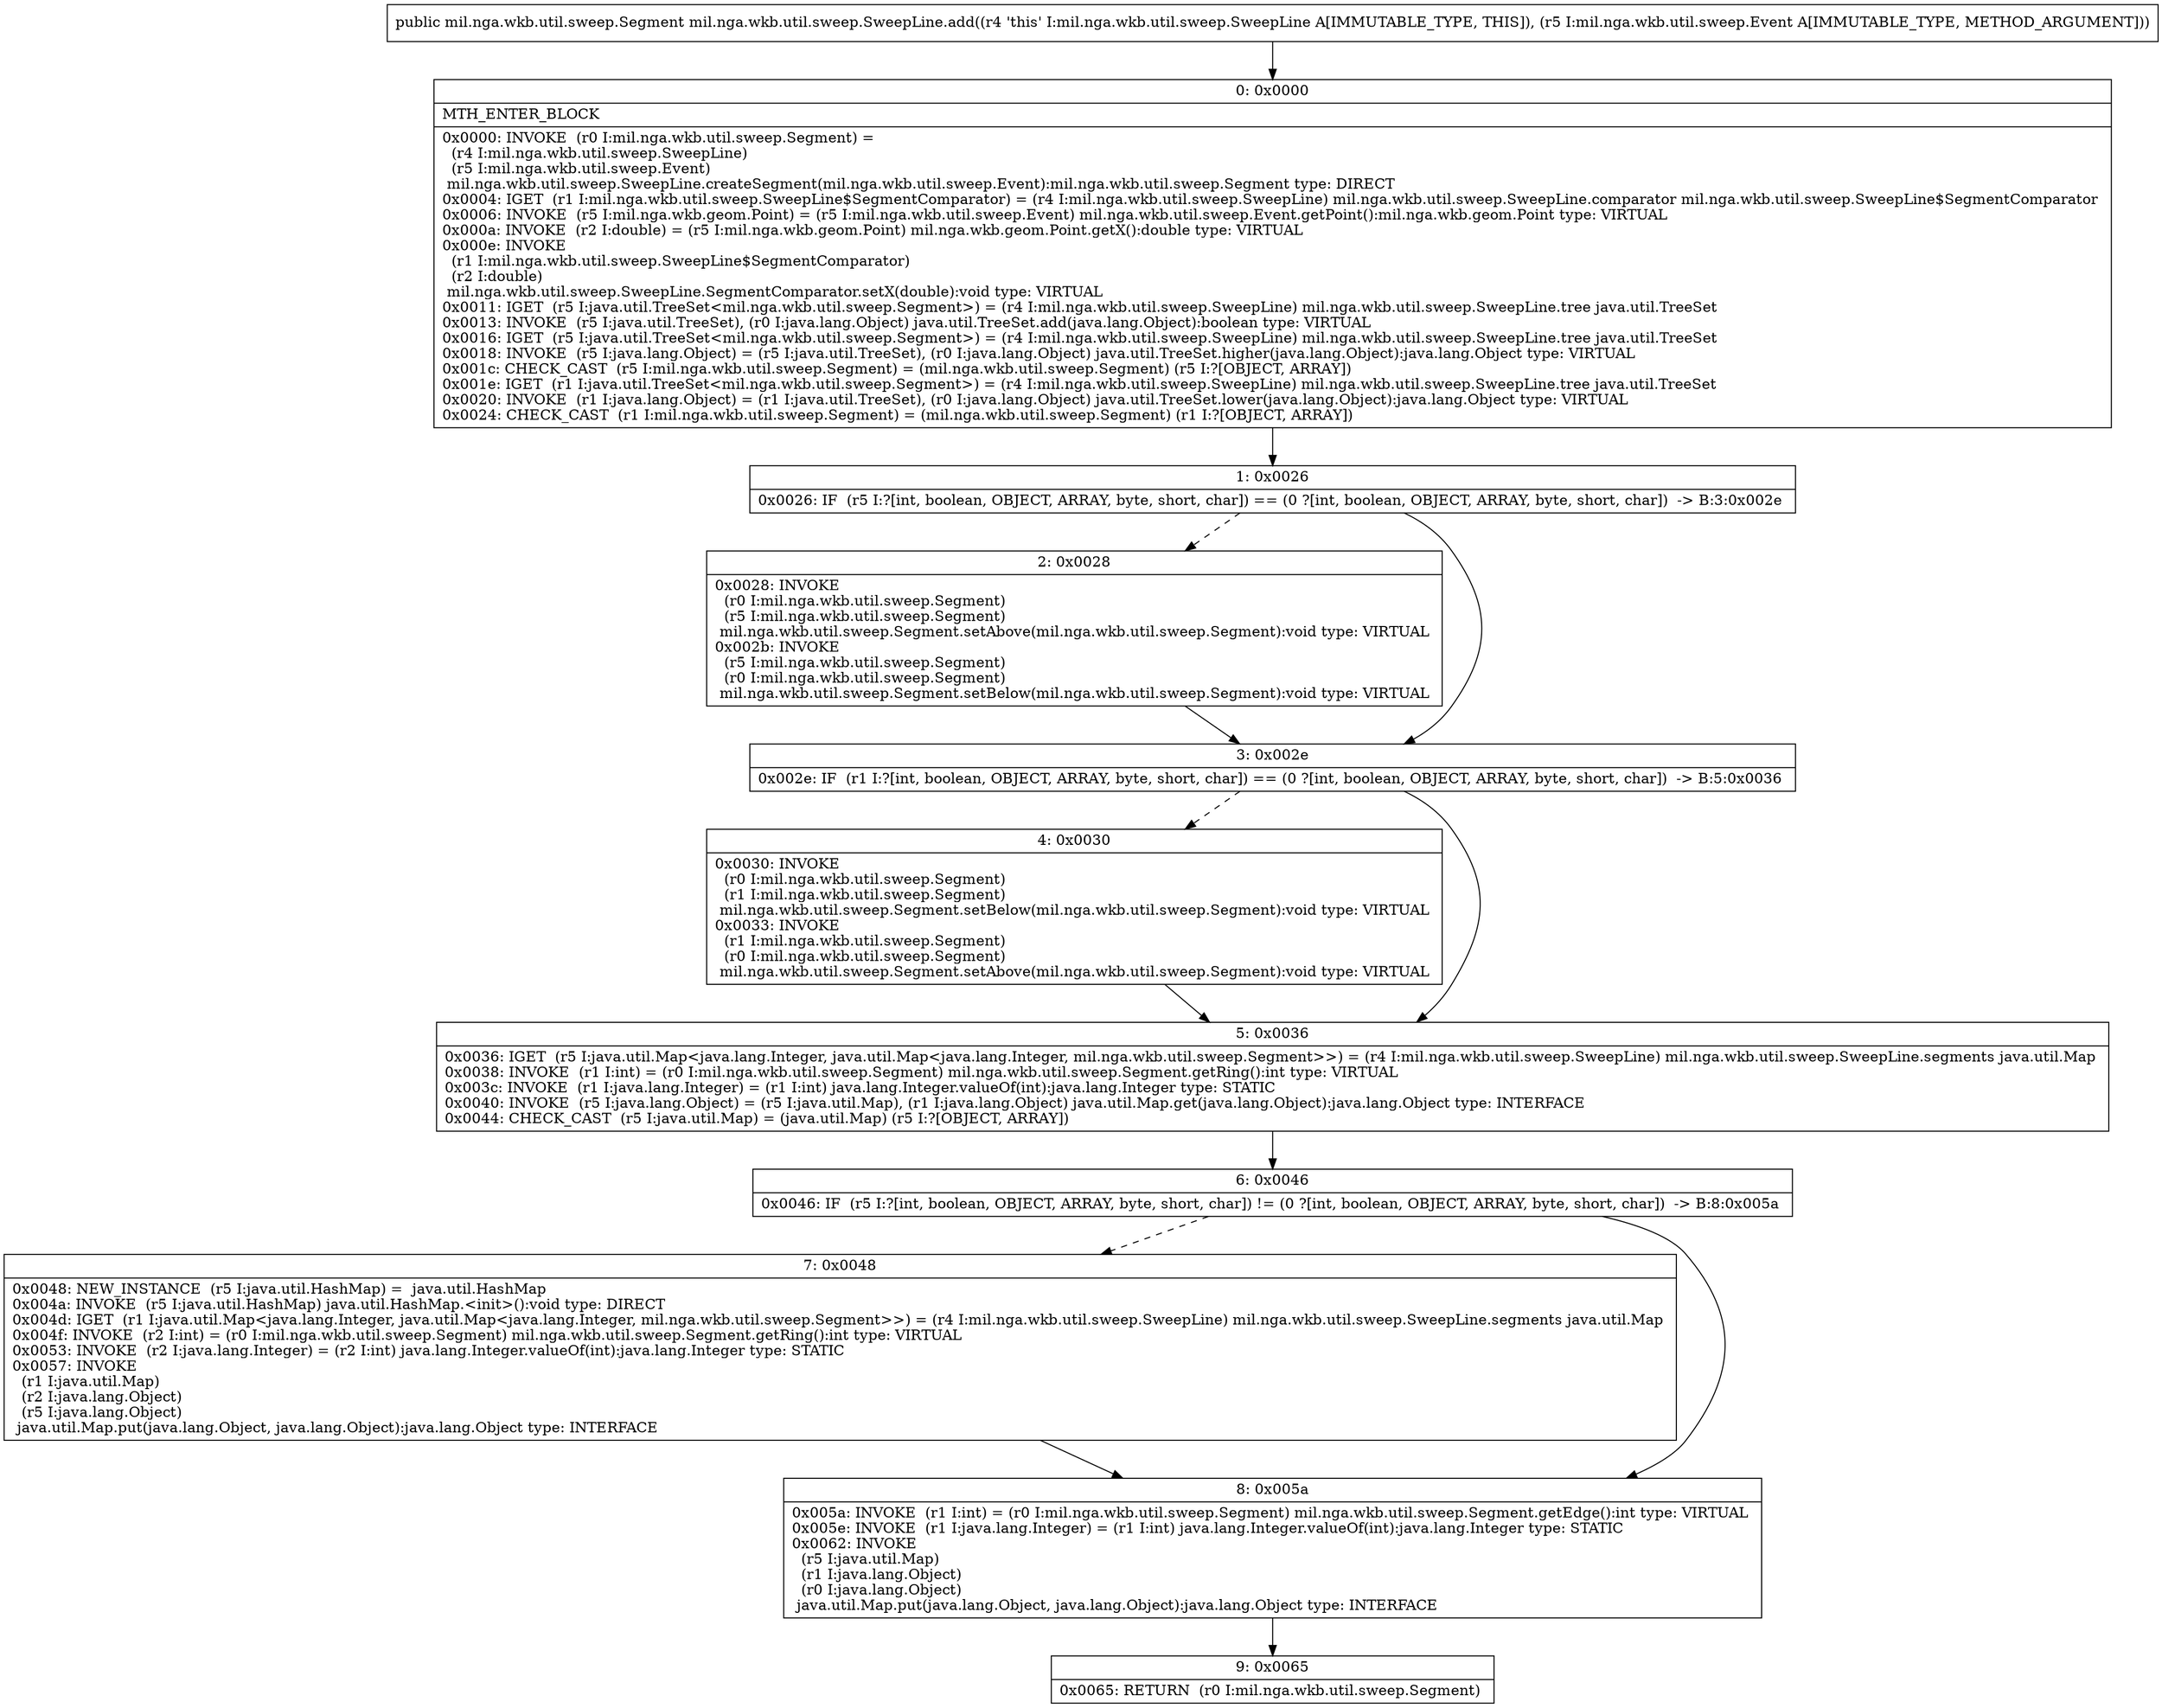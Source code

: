 digraph "CFG formil.nga.wkb.util.sweep.SweepLine.add(Lmil\/nga\/wkb\/util\/sweep\/Event;)Lmil\/nga\/wkb\/util\/sweep\/Segment;" {
Node_0 [shape=record,label="{0\:\ 0x0000|MTH_ENTER_BLOCK\l|0x0000: INVOKE  (r0 I:mil.nga.wkb.util.sweep.Segment) = \l  (r4 I:mil.nga.wkb.util.sweep.SweepLine)\l  (r5 I:mil.nga.wkb.util.sweep.Event)\l mil.nga.wkb.util.sweep.SweepLine.createSegment(mil.nga.wkb.util.sweep.Event):mil.nga.wkb.util.sweep.Segment type: DIRECT \l0x0004: IGET  (r1 I:mil.nga.wkb.util.sweep.SweepLine$SegmentComparator) = (r4 I:mil.nga.wkb.util.sweep.SweepLine) mil.nga.wkb.util.sweep.SweepLine.comparator mil.nga.wkb.util.sweep.SweepLine$SegmentComparator \l0x0006: INVOKE  (r5 I:mil.nga.wkb.geom.Point) = (r5 I:mil.nga.wkb.util.sweep.Event) mil.nga.wkb.util.sweep.Event.getPoint():mil.nga.wkb.geom.Point type: VIRTUAL \l0x000a: INVOKE  (r2 I:double) = (r5 I:mil.nga.wkb.geom.Point) mil.nga.wkb.geom.Point.getX():double type: VIRTUAL \l0x000e: INVOKE  \l  (r1 I:mil.nga.wkb.util.sweep.SweepLine$SegmentComparator)\l  (r2 I:double)\l mil.nga.wkb.util.sweep.SweepLine.SegmentComparator.setX(double):void type: VIRTUAL \l0x0011: IGET  (r5 I:java.util.TreeSet\<mil.nga.wkb.util.sweep.Segment\>) = (r4 I:mil.nga.wkb.util.sweep.SweepLine) mil.nga.wkb.util.sweep.SweepLine.tree java.util.TreeSet \l0x0013: INVOKE  (r5 I:java.util.TreeSet), (r0 I:java.lang.Object) java.util.TreeSet.add(java.lang.Object):boolean type: VIRTUAL \l0x0016: IGET  (r5 I:java.util.TreeSet\<mil.nga.wkb.util.sweep.Segment\>) = (r4 I:mil.nga.wkb.util.sweep.SweepLine) mil.nga.wkb.util.sweep.SweepLine.tree java.util.TreeSet \l0x0018: INVOKE  (r5 I:java.lang.Object) = (r5 I:java.util.TreeSet), (r0 I:java.lang.Object) java.util.TreeSet.higher(java.lang.Object):java.lang.Object type: VIRTUAL \l0x001c: CHECK_CAST  (r5 I:mil.nga.wkb.util.sweep.Segment) = (mil.nga.wkb.util.sweep.Segment) (r5 I:?[OBJECT, ARRAY]) \l0x001e: IGET  (r1 I:java.util.TreeSet\<mil.nga.wkb.util.sweep.Segment\>) = (r4 I:mil.nga.wkb.util.sweep.SweepLine) mil.nga.wkb.util.sweep.SweepLine.tree java.util.TreeSet \l0x0020: INVOKE  (r1 I:java.lang.Object) = (r1 I:java.util.TreeSet), (r0 I:java.lang.Object) java.util.TreeSet.lower(java.lang.Object):java.lang.Object type: VIRTUAL \l0x0024: CHECK_CAST  (r1 I:mil.nga.wkb.util.sweep.Segment) = (mil.nga.wkb.util.sweep.Segment) (r1 I:?[OBJECT, ARRAY]) \l}"];
Node_1 [shape=record,label="{1\:\ 0x0026|0x0026: IF  (r5 I:?[int, boolean, OBJECT, ARRAY, byte, short, char]) == (0 ?[int, boolean, OBJECT, ARRAY, byte, short, char])  \-\> B:3:0x002e \l}"];
Node_2 [shape=record,label="{2\:\ 0x0028|0x0028: INVOKE  \l  (r0 I:mil.nga.wkb.util.sweep.Segment)\l  (r5 I:mil.nga.wkb.util.sweep.Segment)\l mil.nga.wkb.util.sweep.Segment.setAbove(mil.nga.wkb.util.sweep.Segment):void type: VIRTUAL \l0x002b: INVOKE  \l  (r5 I:mil.nga.wkb.util.sweep.Segment)\l  (r0 I:mil.nga.wkb.util.sweep.Segment)\l mil.nga.wkb.util.sweep.Segment.setBelow(mil.nga.wkb.util.sweep.Segment):void type: VIRTUAL \l}"];
Node_3 [shape=record,label="{3\:\ 0x002e|0x002e: IF  (r1 I:?[int, boolean, OBJECT, ARRAY, byte, short, char]) == (0 ?[int, boolean, OBJECT, ARRAY, byte, short, char])  \-\> B:5:0x0036 \l}"];
Node_4 [shape=record,label="{4\:\ 0x0030|0x0030: INVOKE  \l  (r0 I:mil.nga.wkb.util.sweep.Segment)\l  (r1 I:mil.nga.wkb.util.sweep.Segment)\l mil.nga.wkb.util.sweep.Segment.setBelow(mil.nga.wkb.util.sweep.Segment):void type: VIRTUAL \l0x0033: INVOKE  \l  (r1 I:mil.nga.wkb.util.sweep.Segment)\l  (r0 I:mil.nga.wkb.util.sweep.Segment)\l mil.nga.wkb.util.sweep.Segment.setAbove(mil.nga.wkb.util.sweep.Segment):void type: VIRTUAL \l}"];
Node_5 [shape=record,label="{5\:\ 0x0036|0x0036: IGET  (r5 I:java.util.Map\<java.lang.Integer, java.util.Map\<java.lang.Integer, mil.nga.wkb.util.sweep.Segment\>\>) = (r4 I:mil.nga.wkb.util.sweep.SweepLine) mil.nga.wkb.util.sweep.SweepLine.segments java.util.Map \l0x0038: INVOKE  (r1 I:int) = (r0 I:mil.nga.wkb.util.sweep.Segment) mil.nga.wkb.util.sweep.Segment.getRing():int type: VIRTUAL \l0x003c: INVOKE  (r1 I:java.lang.Integer) = (r1 I:int) java.lang.Integer.valueOf(int):java.lang.Integer type: STATIC \l0x0040: INVOKE  (r5 I:java.lang.Object) = (r5 I:java.util.Map), (r1 I:java.lang.Object) java.util.Map.get(java.lang.Object):java.lang.Object type: INTERFACE \l0x0044: CHECK_CAST  (r5 I:java.util.Map) = (java.util.Map) (r5 I:?[OBJECT, ARRAY]) \l}"];
Node_6 [shape=record,label="{6\:\ 0x0046|0x0046: IF  (r5 I:?[int, boolean, OBJECT, ARRAY, byte, short, char]) != (0 ?[int, boolean, OBJECT, ARRAY, byte, short, char])  \-\> B:8:0x005a \l}"];
Node_7 [shape=record,label="{7\:\ 0x0048|0x0048: NEW_INSTANCE  (r5 I:java.util.HashMap) =  java.util.HashMap \l0x004a: INVOKE  (r5 I:java.util.HashMap) java.util.HashMap.\<init\>():void type: DIRECT \l0x004d: IGET  (r1 I:java.util.Map\<java.lang.Integer, java.util.Map\<java.lang.Integer, mil.nga.wkb.util.sweep.Segment\>\>) = (r4 I:mil.nga.wkb.util.sweep.SweepLine) mil.nga.wkb.util.sweep.SweepLine.segments java.util.Map \l0x004f: INVOKE  (r2 I:int) = (r0 I:mil.nga.wkb.util.sweep.Segment) mil.nga.wkb.util.sweep.Segment.getRing():int type: VIRTUAL \l0x0053: INVOKE  (r2 I:java.lang.Integer) = (r2 I:int) java.lang.Integer.valueOf(int):java.lang.Integer type: STATIC \l0x0057: INVOKE  \l  (r1 I:java.util.Map)\l  (r2 I:java.lang.Object)\l  (r5 I:java.lang.Object)\l java.util.Map.put(java.lang.Object, java.lang.Object):java.lang.Object type: INTERFACE \l}"];
Node_8 [shape=record,label="{8\:\ 0x005a|0x005a: INVOKE  (r1 I:int) = (r0 I:mil.nga.wkb.util.sweep.Segment) mil.nga.wkb.util.sweep.Segment.getEdge():int type: VIRTUAL \l0x005e: INVOKE  (r1 I:java.lang.Integer) = (r1 I:int) java.lang.Integer.valueOf(int):java.lang.Integer type: STATIC \l0x0062: INVOKE  \l  (r5 I:java.util.Map)\l  (r1 I:java.lang.Object)\l  (r0 I:java.lang.Object)\l java.util.Map.put(java.lang.Object, java.lang.Object):java.lang.Object type: INTERFACE \l}"];
Node_9 [shape=record,label="{9\:\ 0x0065|0x0065: RETURN  (r0 I:mil.nga.wkb.util.sweep.Segment) \l}"];
MethodNode[shape=record,label="{public mil.nga.wkb.util.sweep.Segment mil.nga.wkb.util.sweep.SweepLine.add((r4 'this' I:mil.nga.wkb.util.sweep.SweepLine A[IMMUTABLE_TYPE, THIS]), (r5 I:mil.nga.wkb.util.sweep.Event A[IMMUTABLE_TYPE, METHOD_ARGUMENT])) }"];
MethodNode -> Node_0;
Node_0 -> Node_1;
Node_1 -> Node_2[style=dashed];
Node_1 -> Node_3;
Node_2 -> Node_3;
Node_3 -> Node_4[style=dashed];
Node_3 -> Node_5;
Node_4 -> Node_5;
Node_5 -> Node_6;
Node_6 -> Node_7[style=dashed];
Node_6 -> Node_8;
Node_7 -> Node_8;
Node_8 -> Node_9;
}

